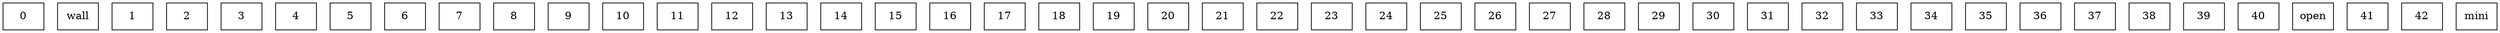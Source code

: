 graph room {
 node [shape="box"]; 0wall [pos="1,1!"]; 1wall [pos="2,1!"]; 2wall [pos="3,1!"]; 3wall [pos="4,1!"]; 4wall [pos="5,1!"]; 5wall [pos="6,1!"]; 6wall [pos="8,1!"]; 7wall [pos="9,1!"]; 8wall [pos="10,1!"]; 9wall [pos="11,1!"]; 10wall [pos="12,1!"]; 11wall [pos="13,1!"]; 12wall [pos="14,1!"]; 13wall [pos="1,2!"]; 14wall [pos="14,2!"]; 15wall [pos="1,3!"]; 16wall [pos="14,3!"]; 17wall [pos="1,4!"]; 18wall [pos="14,4!"]; 19wall [pos="14,5!"]; 20wall [pos="1,6!"]; 21wall [pos="14,6!"]; 22wall [pos="1,7!"]; 23wall [pos="14,7!"]; 24wall [pos="1,8!"]; 25wall [pos="14,8!"]; 26wall [pos="1,9!"]; 27wall [pos="2,9!"]; 28wall [pos="3,9!"]; 29wall [pos="4,9!"]; 30wall [pos="5,9!"]; 31wall [pos="6,9!"]; 32wall [pos="7,9!"]; 33wall [pos="8,9!"]; 34wall [pos="9,9!"]; 35wall [pos="10,9!"]; 36wall [pos="11,9!"]; 37wall [pos="12,9!"]; 38wall [pos="13,9!"]; 39wall [pos="14,9!"]; 40open [pos="7,1!"]; 41open [pos="1,5!"]; 42mini [pos="3,6!"]; }